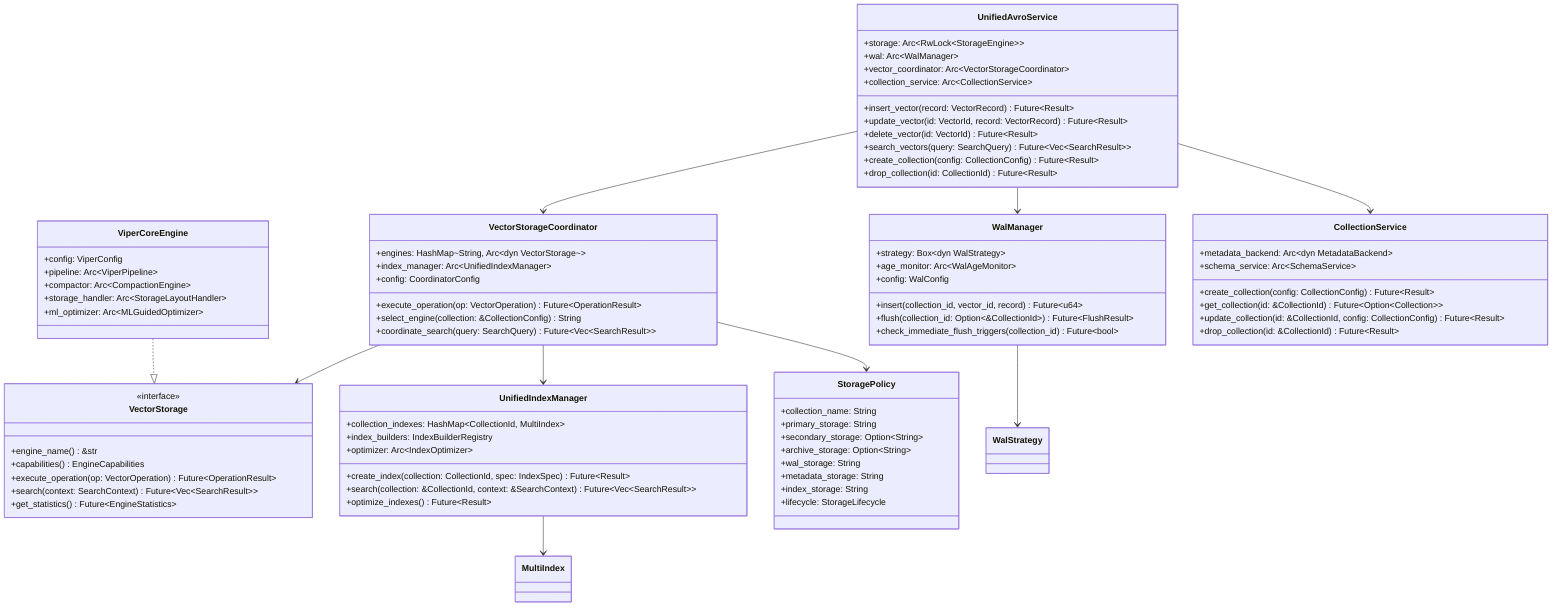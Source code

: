 classDiagram
    class UnifiedAvroService {
        +storage: Arc~RwLock~StorageEngine~~
        +wal: Arc~WalManager~
        +vector_coordinator: Arc~VectorStorageCoordinator~
        +collection_service: Arc~CollectionService~
        +insert_vector(record: VectorRecord) Future~Result~
        +update_vector(id: VectorId, record: VectorRecord) Future~Result~
        +delete_vector(id: VectorId) Future~Result~
        +search_vectors(query: SearchQuery) Future~Vec~SearchResult~~
        +create_collection(config: CollectionConfig) Future~Result~
        +drop_collection(id: CollectionId) Future~Result~
    }

    class VectorStorageCoordinator {
        +engines: HashMap~String, Arc~dyn VectorStorage~~
        +index_manager: Arc~UnifiedIndexManager~
        +config: CoordinatorConfig
        +execute_operation(op: VectorOperation) Future~OperationResult~
        +select_engine(collection: &CollectionConfig) String
        +coordinate_search(query: SearchQuery) Future~Vec~SearchResult~~
    }

    class VectorStorage {
        <<interface>>
        +engine_name() &str
        +capabilities() EngineCapabilities
        +execute_operation(op: VectorOperation) Future~OperationResult~
        +search(context: SearchContext) Future~Vec~SearchResult~~
        +get_statistics() Future~EngineStatistics~
    }

    class ViperCoreEngine {
        +config: ViperConfig
        +pipeline: Arc~ViperPipeline~
        +compactor: Arc~CompactionEngine~
        +storage_handler: Arc~StorageLayoutHandler~
        +ml_optimizer: Arc~MLGuidedOptimizer~
    }

    class UnifiedIndexManager {
        +collection_indexes: HashMap~CollectionId, MultiIndex~
        +index_builders: IndexBuilderRegistry
        +optimizer: Arc~IndexOptimizer~
        +create_index(collection: CollectionId, spec: IndexSpec) Future~Result~
        +search(collection: &CollectionId, context: &SearchContext) Future~Vec~SearchResult~~
        +optimize_indexes() Future~Result~
    }

    class StoragePolicy {
        +collection_name: String
        +primary_storage: String
        +secondary_storage: Option~String~
        +archive_storage: Option~String~
        +wal_storage: String
        +metadata_storage: String
        +index_storage: String
        +lifecycle: StorageLifecycle
    }

    class WalManager {
        +strategy: Box~dyn WalStrategy~
        +age_monitor: Arc~WalAgeMonitor~
        +config: WalConfig
        +insert(collection_id, vector_id, record) Future~u64~
        +flush(collection_id: Option~&CollectionId~) Future~FlushResult~
        +check_immediate_flush_triggers(collection_id) Future~bool~
    }

    class CollectionService {
        +metadata_backend: Arc~dyn MetadataBackend~
        +schema_service: Arc~SchemaService~
        +create_collection(config: CollectionConfig) Future~Result~
        +get_collection(id: &CollectionId) Future~Option~Collection~~
        +update_collection(id: &CollectionId, config: CollectionConfig) Future~Result~
        +drop_collection(id: &CollectionId) Future~Result~
    }

    UnifiedAvroService --> VectorStorageCoordinator
    UnifiedAvroService --> WalManager
    UnifiedAvroService --> CollectionService
    VectorStorageCoordinator --> VectorStorage
    VectorStorageCoordinator --> UnifiedIndexManager
    VectorStorageCoordinator --> StoragePolicy
    ViperCoreEngine ..|> VectorStorage
    UnifiedIndexManager --> MultiIndex
    WalManager --> WalStrategy
